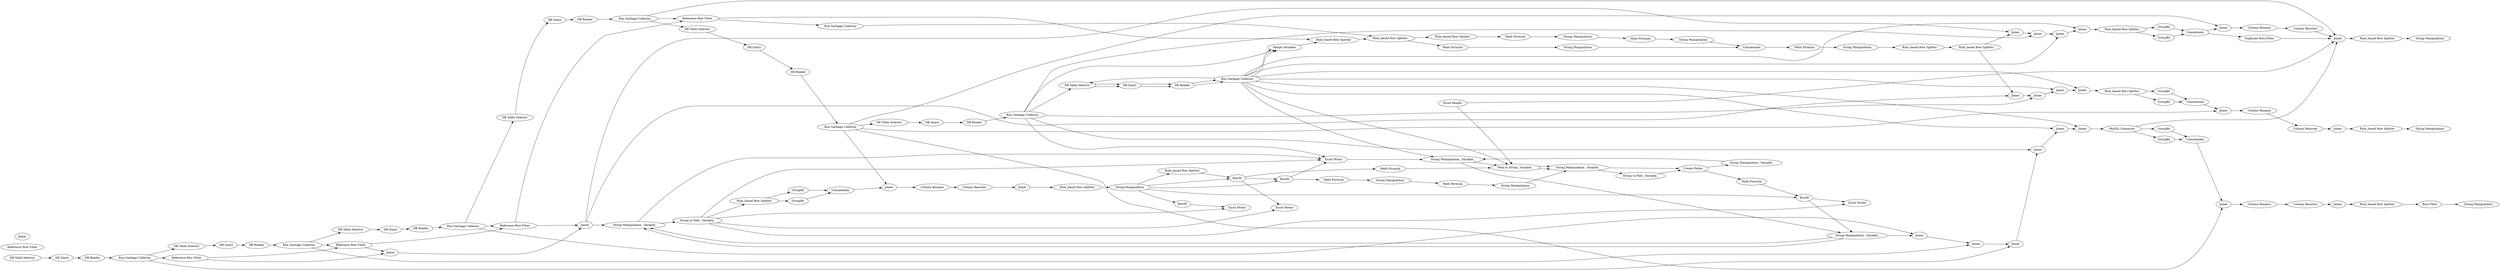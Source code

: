 digraph {
	108 [label="Reference Row Filter"]
	109 [label="Reference Row Filter"]
	110 [label="Reference Row Filter"]
	111 [label="Reference Row Filter"]
	114 [label="Run Garbage Collector"]
	135 [label=Joiner]
	136 [label=Joiner]
	2 [label="DB Table Selector"]
	90 [label="DB Query"]
	96 [label="DB Reader"]
	160 [label="Run Garbage Collector"]
	16 [label="DB Table Selector"]
	91 [label="DB Query"]
	97 [label="DB Reader"]
	102 [label="Run Garbage Collector"]
	17 [label="DB Table Selector"]
	92 [label="DB Query"]
	98 [label="DB Reader"]
	104 [label="Run Garbage Collector"]
	27 [label="DB Table Selector"]
	93 [label="DB Query"]
	99 [label="DB Reader"]
	105 [label="Run Garbage Collector"]
	58 [label="DB Table Selector"]
	95 [label="DB Query"]
	101 [label="DB Reader"]
	107 [label="Run Garbage Collector"]
	152 [label="DB Query"]
	153 [label="DB Table Selector"]
	154 [label="DB Reader"]
	155 [label="Run Garbage Collector"]
	156 [label="DB Query"]
	157 [label="DB Table Selector"]
	158 [label="DB Reader"]
	159 [label="Run Garbage Collector"]
	156 [label="DB Query"]
	157 [label="DB Table Selector"]
	158 [label="DB Reader"]
	159 [label="Run Garbage Collector"]
	184 [label="Rule_based Row Splitter"]
	185 [label="Rule_based Row Splitter"]
	186 [label="Rule_based Row Splitter"]
	187 [label=Joiner]
	188 [label=Joiner]
	189 [label=Joiner]
	190 [label=Joiner]
	191 [label=Joiner]
	192 [label=Joiner]
	193 [label=Joiner]
	194 [label=Joiner]
	199 [label="Rule_based Row Splitter"]
	210 [label=GroupBy]
	221 [label="Math Formula"]
	222 [label="Rule_based Row Splitter"]
	225 [label="Math Formula"]
	226 [label="String Manipulation"]
	227 [label=Concatenate]
	228 [label="String Manipulation"]
	229 [label="Math Formula"]
	230 [label="String Manipulation"]
	231 [label=GroupBy]
	232 [label=Concatenate]
	233 [label="Reference Row Filter"]
	234 [label="Rule_based Row Splitter"]
	235 [label="Rule_based Row Splitter"]
	236 [label="Rule_based Row Splitter"]
	237 [label="Math Formula"]
	238 [label="String Manipulation"]
	242 [label="Math Formula"]
	243 [label=Concatenate]
	244 [label="String Manipulation"]
	245 [label="Rule_based Row Splitter"]
	247 [label=Joiner]
	251 [label=Joiner]
	252 [label="Rule_based Row Splitter"]
	253 [label=Joiner]
	255 [label=Joiner]
	256 [label="Rule_based Row Splitter"]
	257 [label=GroupBy]
	258 [label=GroupBy]
	259 [label=Concatenate]
	260 [label="Rule_based Row Splitter"]
	261 [label=GroupBy]
	262 [label=GroupBy]
	263 [label=Concatenate]
	265 [label="Rule_based Row Splitter"]
	266 [label=GroupBy]
	267 [label=GroupBy]
	268 [label=Concatenate]
	269 [label="Column Resorter"]
	273 [label="Merge Variables"]
	274 [label="Math Formula"]
	275 [label="String Manipulation"]
	276 [label="Column Rename"]
	278 [label=Joiner]
	281 [label=Joiner]
	282 [label=Joiner]
	283 [label=Joiner]
	287 [label="Math Formula"]
	288 [label="String Manipulation"]
	289 [label="String Manipulation"]
	290 [label="Math Formula"]
	291 [label="Rule_based Row Splitter"]
	292 [label=Joiner]
	296 [label=Joiner]
	301 [label="Column Rename"]
	302 [label="Column Resorter"]
	304 [label="Column Rename"]
	305 [label="Column Resorter"]
	306 [label=Joiner]
	308 [label="Column Rename"]
	309 [label="Column Resorter"]
	310 [label=Joiner]
	311 [label="Rule_based Row Splitter"]
	312 [label="Rule_based Row Splitter"]
	313 [label="Rule_based Row Splitter"]
	314 [label="Rule_based Row Splitter"]
	315 [label="Duplicate Row Filter"]
	333 [label=Joiner]
	334 [label=Joiner]
	335 [label=Joiner]
	336 [label=Joiner]
	337 [label=Joiner]
	338 [label=Joiner]
	340 [label="Row Filter"]
	341 [label="String Manipulation"]
	342 [label="String Manipulation"]
	343 [label="String Manipulation"]
	344 [label="String Manipulation"]
	235 [label=RowID]
	236 [label=RowID]
	238 [label=RowID]
	239 [label=RowID]
	240 [label="Excel Reader"]
	241 [label="Excel Writer"]
	247 [label="Excel Writer"]
	248 [label="Excel Writer"]
	249 [label="Excel Writer"]
	243 [label="String Manipulation _Variable_"]
	244 [label="Path to String _Variable_"]
	245 [label="Create Folder"]
	246 [label="String to Path _Variable_"]
	250 [label="String Manipulation _Variable_"]
	251 [label="String Manipulation _Variable_"]
	252 [label="String Manipulation _Variable_"]
	253 [label="String Manipulation _Variable_"]
	254 [label="String to Path _Variable_"]
	256 [label="MySQL Connector"]
	2 -> 90
	90 -> 96
	96 -> 160
	16 -> 91
	91 -> 97
	97 -> 102
	17 -> 92
	92 -> 98
	98 -> 104
	27 -> 93
	93 -> 99
	99 -> 105
	58 -> 95
	95 -> 101
	101 -> 107
	152 -> 154
	153 -> 152
	154 -> 155
	156 -> 158
	157 -> 156
	158 -> 159
	156 -> 158
	157 -> 156
	158 -> 159
	108 -> 109
	108 -> 135
	109 -> 110
	109 -> 135
	110 -> 111
	110 -> 136
	111 -> 114
	111 -> 222
	114 -> 184
	135 -> 136
	136 -> 187
	136 -> 188
	136 -> 253
	160 -> 16
	160 -> 108
	160 -> 335
	102 -> 17
	102 -> 109
	102 -> 334
	104 -> 27
	104 -> 110
	104 -> 333
	105 -> 58
	105 -> 278
	105 -> 111
	107 -> 153
	107 -> 292
	107 -> 296
	107 -> 283
	107 -> 282
	155 -> 157
	155 -> 189
	155 -> 190
	155 -> 247
	155 -> 273
	155 -> 336
	159 -> 157
	159 -> 191
	159 -> 251
	159 -> 192
	159 -> 273
	159 -> 337
	159 -> 244
	159 -> 194
	159 -> 193
	159 -> 273
	159 -> 338
	184 -> 185
	184 -> 225
	185 -> 221
	186 -> 187
	186 -> 188
	187 -> 189
	188 -> 190
	189 -> 191
	190 -> 192
	191 -> 193
	192 -> 194
	193 -> 199
	194 -> 260
	199 -> 210
	199 -> 231
	210 -> 232
	221 -> 228
	222 -> 184
	225 -> 226
	226 -> 227
	227 -> 229
	228 -> 274
	229 -> 230
	230 -> 291
	231 -> 232
	232 -> 315
	232 -> 282
	344 -> 234
	234 -> 235
	235 -> 236
	235 -> 242
	236 -> 287
	237 -> 238
	238 -> 252
	242 -> 244
	243 -> 245
	244 -> 243
	245 -> 237
	247 -> 251
	251 -> 244
	252 -> 253
	252 -> 333
	253 -> 247
	254 -> 265
	256 -> 257
	256 -> 258
	257 -> 259
	258 -> 259
	259 -> 292
	260 -> 261
	260 -> 262
	261 -> 263
	262 -> 263
	263 -> 283
	265 -> 267
	265 -> 266
	266 -> 268
	267 -> 268
	268 -> 296
	269 -> 278
	273 -> 222
	274 -> 275
	275 -> 227
	276 -> 269
	278 -> 311
	281 -> 312
	282 -> 276
	283 -> 301
	287 -> 288
	288 -> 290
	289 -> 243
	290 -> 289
	291 -> 186
	292 -> 304
	296 -> 308
	301 -> 302
	302 -> 281
	304 -> 305
	305 -> 306
	306 -> 313
	308 -> 309
	309 -> 310
	310 -> 314
	311 -> 341
	312 -> 342
	313 -> 340
	314 -> 344
	315 -> 278
	333 -> 334
	334 -> 335
	335 -> 336
	336 -> 337
	337 -> 338
	338 -> 256
	340 -> 343
	243 -> 246
	244 -> 243
	245 -> 250
	246 -> 245
	250 -> 251
	251 -> 252
	252 -> 253
	253 -> 254
	344 -> 235
	344 -> 236
	344 -> 239
	344 -> 238
	235 -> 241
	236 -> 247
	238 -> 248
	239 -> 249
	240 -> 244
	240 -> 278
	254 -> 249
	254 -> 248
	254 -> 247
	254 -> 241
	256 -> 278
	rankdir=LR
}
